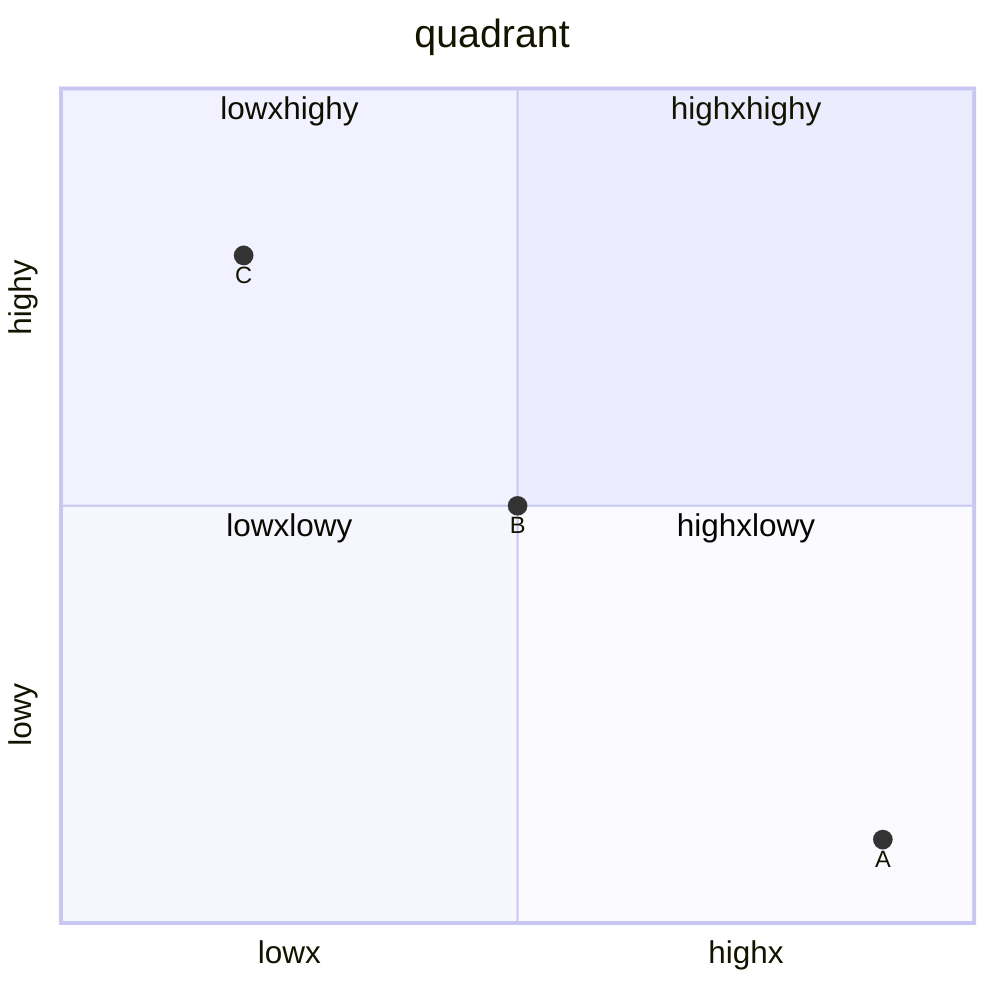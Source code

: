 ---
title: quadrant
---
quadrantChart
    x-axis lowx --> highx
    y-axis lowy --> highy
    quadrant-1 highxhighy
    quadrant-2 lowxhighy
    quadrant-3 lowxlowy
    quadrant-4 highxlowy
    A: [0.9, 0.1]
    B: [0.5, 0.5]
    C: [0.2, 0.8]